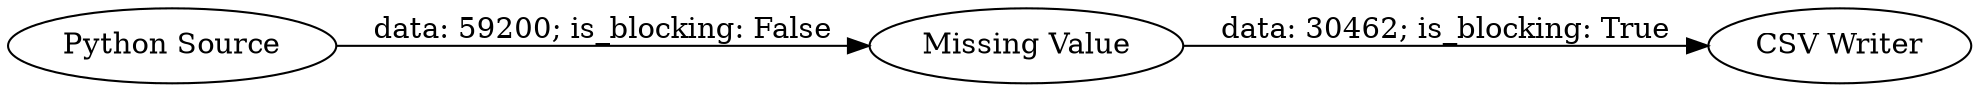 digraph {
	"-5856141710398010586_12" [label="CSV Writer"]
	"-5856141710398010586_9" [label="Python Source"]
	"-5856141710398010586_11" [label="Missing Value"]
	"-5856141710398010586_11" -> "-5856141710398010586_12" [label="data: 30462; is_blocking: True"]
	"-5856141710398010586_9" -> "-5856141710398010586_11" [label="data: 59200; is_blocking: False"]
	rankdir=LR
}
